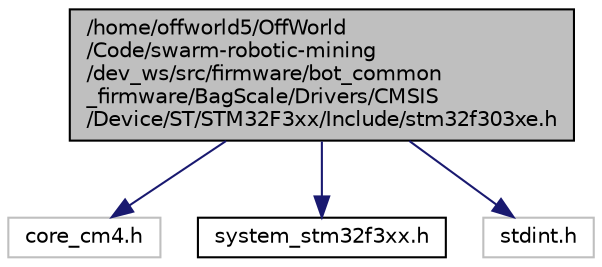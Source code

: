 digraph "/home/offworld5/OffWorld\l/Code/swarm-robotic-mining\l/dev_ws/src/firmware/bot_common\l_firmware/BagScale/Drivers/CMSIS\l/Device/ST/STM32F3xx/Include/stm32f303xe.h"
{
 // LATEX_PDF_SIZE
  edge [fontname="Helvetica",fontsize="10",labelfontname="Helvetica",labelfontsize="10"];
  node [fontname="Helvetica",fontsize="10",shape=record];
  Node1 [label="/home/offworld5/OffWorld\l/Code/swarm-robotic-mining\l/dev_ws/src/firmware/bot_common\l_firmware/BagScale/Drivers/CMSIS\l/Device/ST/STM32F3xx/Include/stm32f303xe.h",height=0.2,width=0.4,color="black", fillcolor="grey75", style="filled", fontcolor="black",tooltip="CMSIS STM32F303xE Devices Peripheral Access Layer Header File."];
  Node1 -> Node2 [color="midnightblue",fontsize="10",style="solid",fontname="Helvetica"];
  Node2 [label="core_cm4.h",height=0.2,width=0.4,color="grey75", fillcolor="white", style="filled",tooltip=" "];
  Node1 -> Node3 [color="midnightblue",fontsize="10",style="solid",fontname="Helvetica"];
  Node3 [label="system_stm32f3xx.h",height=0.2,width=0.4,color="black", fillcolor="white", style="filled",URL="$_bag_scale_2_drivers_2_c_m_s_i_s_2_device_2_s_t_2_s_t_m32_f3xx_2_include_2system__stm32f3xx_8h.html",tooltip="CMSIS Cortex-M4 Device System Source File for STM32F3xx devices."];
  Node1 -> Node4 [color="midnightblue",fontsize="10",style="solid",fontname="Helvetica"];
  Node4 [label="stdint.h",height=0.2,width=0.4,color="grey75", fillcolor="white", style="filled",tooltip=" "];
}
